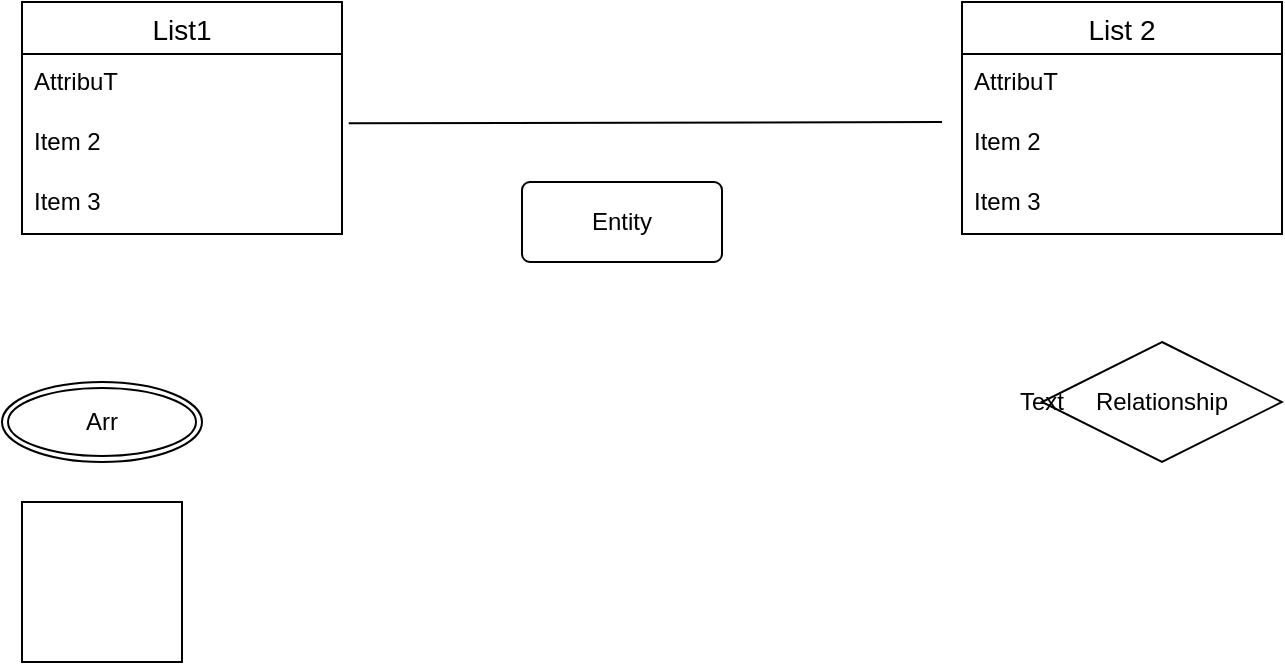 <mxfile version="14.0.0" type="github">
  <diagram id="Zl2_Lt2OpbPPi9xXCjQS" name="Page-1">
    <mxGraphModel dx="782" dy="437" grid="1" gridSize="10" guides="1" tooltips="1" connect="1" arrows="1" fold="1" page="1" pageScale="1" pageWidth="827" pageHeight="1169" math="0" shadow="0">
      <root>
        <mxCell id="0" />
        <mxCell id="1" parent="0" />
        <mxCell id="3khJz29DZCpvtchJoYmS-5" value="List1" style="swimlane;fontStyle=0;childLayout=stackLayout;horizontal=1;startSize=26;horizontalStack=0;resizeParent=1;resizeParentMax=0;resizeLast=0;collapsible=1;marginBottom=0;align=center;fontSize=14;" vertex="1" parent="1">
          <mxGeometry x="90" y="210" width="160" height="116" as="geometry" />
        </mxCell>
        <mxCell id="3khJz29DZCpvtchJoYmS-6" value="AttribuT" style="text;strokeColor=none;fillColor=none;spacingLeft=4;spacingRight=4;overflow=hidden;rotatable=0;points=[[0,0.5],[1,0.5]];portConstraint=eastwest;fontSize=12;" vertex="1" parent="3khJz29DZCpvtchJoYmS-5">
          <mxGeometry y="26" width="160" height="30" as="geometry" />
        </mxCell>
        <mxCell id="3khJz29DZCpvtchJoYmS-7" value="Item 2" style="text;strokeColor=none;fillColor=none;spacingLeft=4;spacingRight=4;overflow=hidden;rotatable=0;points=[[0,0.5],[1,0.5]];portConstraint=eastwest;fontSize=12;" vertex="1" parent="3khJz29DZCpvtchJoYmS-5">
          <mxGeometry y="56" width="160" height="30" as="geometry" />
        </mxCell>
        <mxCell id="3khJz29DZCpvtchJoYmS-8" value="Item 3" style="text;strokeColor=none;fillColor=none;spacingLeft=4;spacingRight=4;overflow=hidden;rotatable=0;points=[[0,0.5],[1,0.5]];portConstraint=eastwest;fontSize=12;" vertex="1" parent="3khJz29DZCpvtchJoYmS-5">
          <mxGeometry y="86" width="160" height="30" as="geometry" />
        </mxCell>
        <mxCell id="3khJz29DZCpvtchJoYmS-9" value="" style="endArrow=none;html=1;rounded=0;exitX=1.021;exitY=0.156;exitDx=0;exitDy=0;exitPerimeter=0;" edge="1" parent="1" source="3khJz29DZCpvtchJoYmS-7">
          <mxGeometry relative="1" as="geometry">
            <mxPoint x="390" y="270" as="sourcePoint" />
            <mxPoint x="550" y="270" as="targetPoint" />
          </mxGeometry>
        </mxCell>
        <mxCell id="3khJz29DZCpvtchJoYmS-10" value="List 2" style="swimlane;fontStyle=0;childLayout=stackLayout;horizontal=1;startSize=26;horizontalStack=0;resizeParent=1;resizeParentMax=0;resizeLast=0;collapsible=1;marginBottom=0;align=center;fontSize=14;" vertex="1" parent="1">
          <mxGeometry x="560" y="210" width="160" height="116" as="geometry" />
        </mxCell>
        <mxCell id="3khJz29DZCpvtchJoYmS-11" value="AttribuT" style="text;strokeColor=none;fillColor=none;spacingLeft=4;spacingRight=4;overflow=hidden;rotatable=0;points=[[0,0.5],[1,0.5]];portConstraint=eastwest;fontSize=12;" vertex="1" parent="3khJz29DZCpvtchJoYmS-10">
          <mxGeometry y="26" width="160" height="30" as="geometry" />
        </mxCell>
        <mxCell id="3khJz29DZCpvtchJoYmS-12" value="Item 2" style="text;strokeColor=none;fillColor=none;spacingLeft=4;spacingRight=4;overflow=hidden;rotatable=0;points=[[0,0.5],[1,0.5]];portConstraint=eastwest;fontSize=12;" vertex="1" parent="3khJz29DZCpvtchJoYmS-10">
          <mxGeometry y="56" width="160" height="30" as="geometry" />
        </mxCell>
        <mxCell id="3khJz29DZCpvtchJoYmS-13" value="Item 3" style="text;strokeColor=none;fillColor=none;spacingLeft=4;spacingRight=4;overflow=hidden;rotatable=0;points=[[0,0.5],[1,0.5]];portConstraint=eastwest;fontSize=12;" vertex="1" parent="3khJz29DZCpvtchJoYmS-10">
          <mxGeometry y="86" width="160" height="30" as="geometry" />
        </mxCell>
        <mxCell id="3khJz29DZCpvtchJoYmS-14" value="Entity" style="rounded=1;arcSize=10;whiteSpace=wrap;html=1;align=center;" vertex="1" parent="1">
          <mxGeometry x="340" y="300" width="100" height="40" as="geometry" />
        </mxCell>
        <mxCell id="3khJz29DZCpvtchJoYmS-15" value="Arr" style="ellipse;shape=doubleEllipse;margin=3;whiteSpace=wrap;html=1;align=center;" vertex="1" parent="1">
          <mxGeometry x="80" y="400" width="100" height="40" as="geometry" />
        </mxCell>
        <mxCell id="3khJz29DZCpvtchJoYmS-20" value="Relationship" style="shape=rhombus;perimeter=rhombusPerimeter;whiteSpace=wrap;html=1;align=center;" vertex="1" parent="1">
          <mxGeometry x="600" y="380" width="120" height="60" as="geometry" />
        </mxCell>
        <mxCell id="3khJz29DZCpvtchJoYmS-23" value="" style="whiteSpace=wrap;html=1;aspect=fixed;" vertex="1" parent="1">
          <mxGeometry x="90" y="460" width="80" height="80" as="geometry" />
        </mxCell>
        <mxCell id="3khJz29DZCpvtchJoYmS-24" value="Text" style="text;html=1;strokeColor=none;fillColor=none;align=center;verticalAlign=middle;whiteSpace=wrap;rounded=0;" vertex="1" parent="1">
          <mxGeometry x="580" y="400" width="40" height="20" as="geometry" />
        </mxCell>
      </root>
    </mxGraphModel>
  </diagram>
</mxfile>

